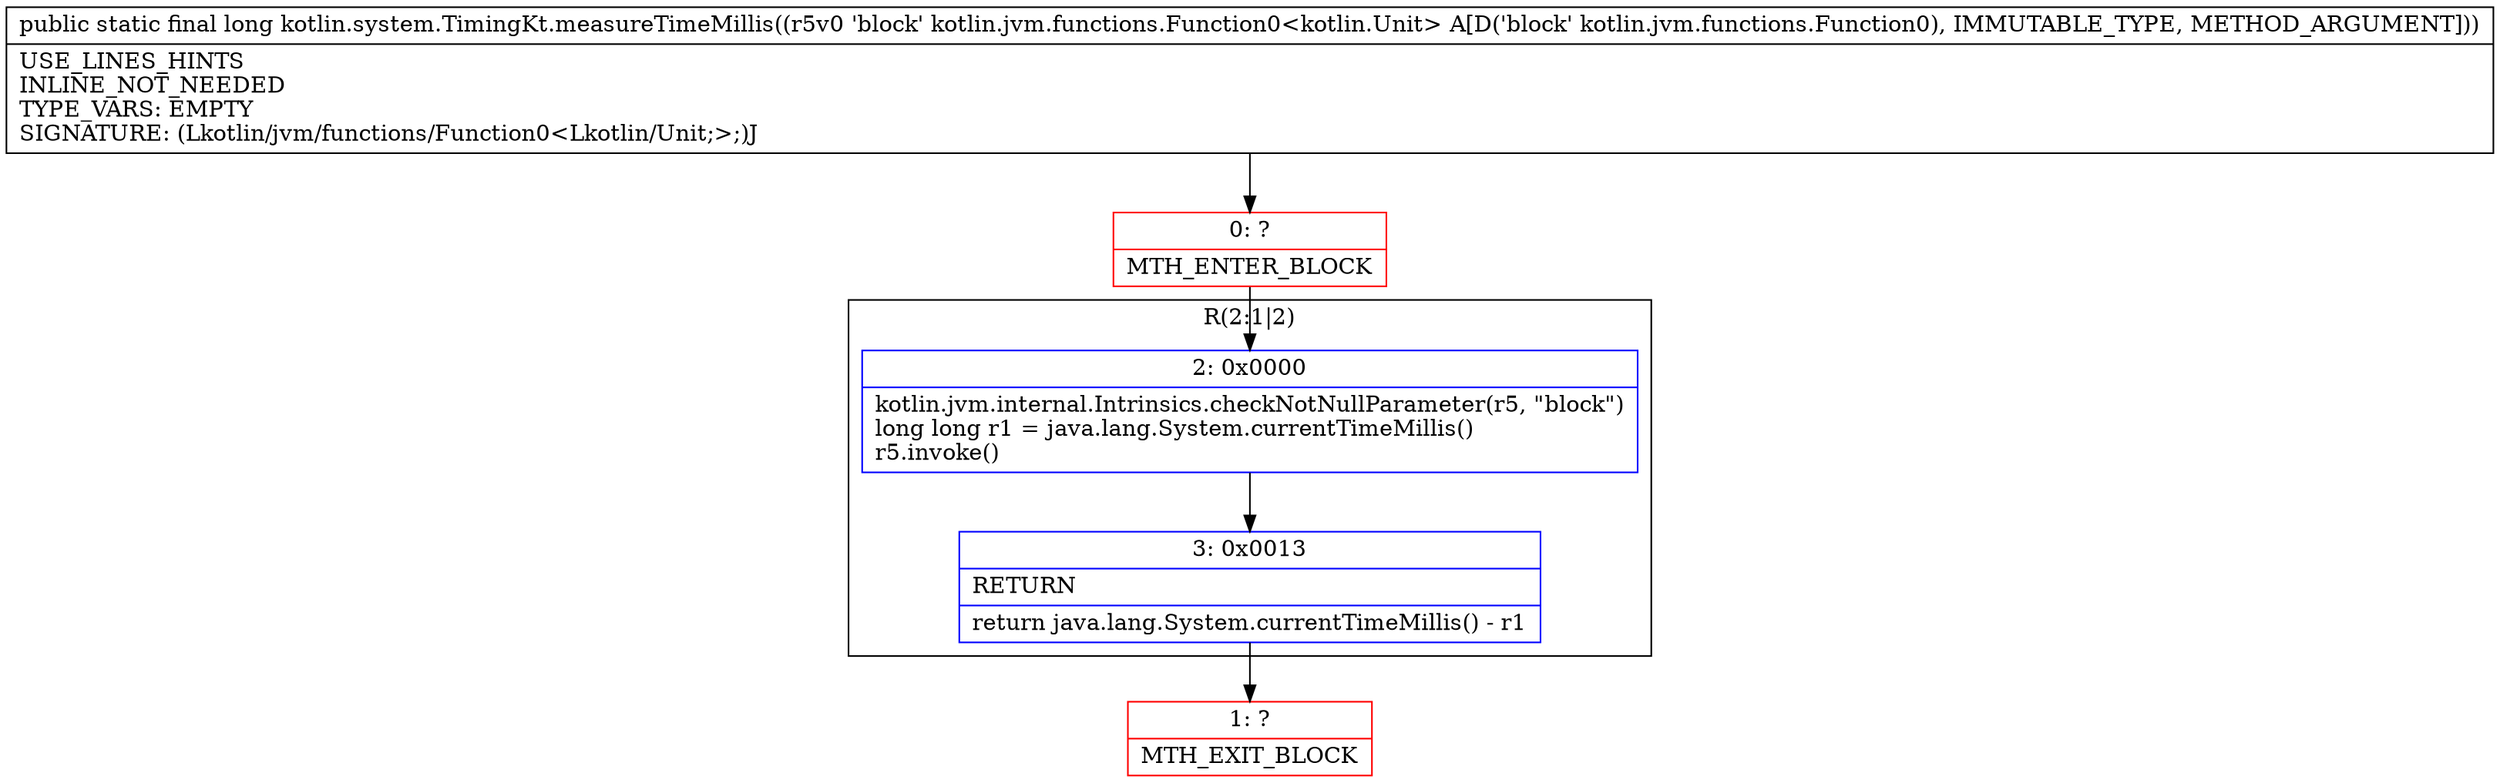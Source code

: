 digraph "CFG forkotlin.system.TimingKt.measureTimeMillis(Lkotlin\/jvm\/functions\/Function0;)J" {
subgraph cluster_Region_1794657033 {
label = "R(2:1|2)";
node [shape=record,color=blue];
Node_2 [shape=record,label="{2\:\ 0x0000|kotlin.jvm.internal.Intrinsics.checkNotNullParameter(r5, \"block\")\llong long r1 = java.lang.System.currentTimeMillis()\lr5.invoke()\l}"];
Node_3 [shape=record,label="{3\:\ 0x0013|RETURN\l|return java.lang.System.currentTimeMillis() \- r1\l}"];
}
Node_0 [shape=record,color=red,label="{0\:\ ?|MTH_ENTER_BLOCK\l}"];
Node_1 [shape=record,color=red,label="{1\:\ ?|MTH_EXIT_BLOCK\l}"];
MethodNode[shape=record,label="{public static final long kotlin.system.TimingKt.measureTimeMillis((r5v0 'block' kotlin.jvm.functions.Function0\<kotlin.Unit\> A[D('block' kotlin.jvm.functions.Function0), IMMUTABLE_TYPE, METHOD_ARGUMENT]))  | USE_LINES_HINTS\lINLINE_NOT_NEEDED\lTYPE_VARS: EMPTY\lSIGNATURE: (Lkotlin\/jvm\/functions\/Function0\<Lkotlin\/Unit;\>;)J\l}"];
MethodNode -> Node_0;Node_2 -> Node_3;
Node_3 -> Node_1;
Node_0 -> Node_2;
}

